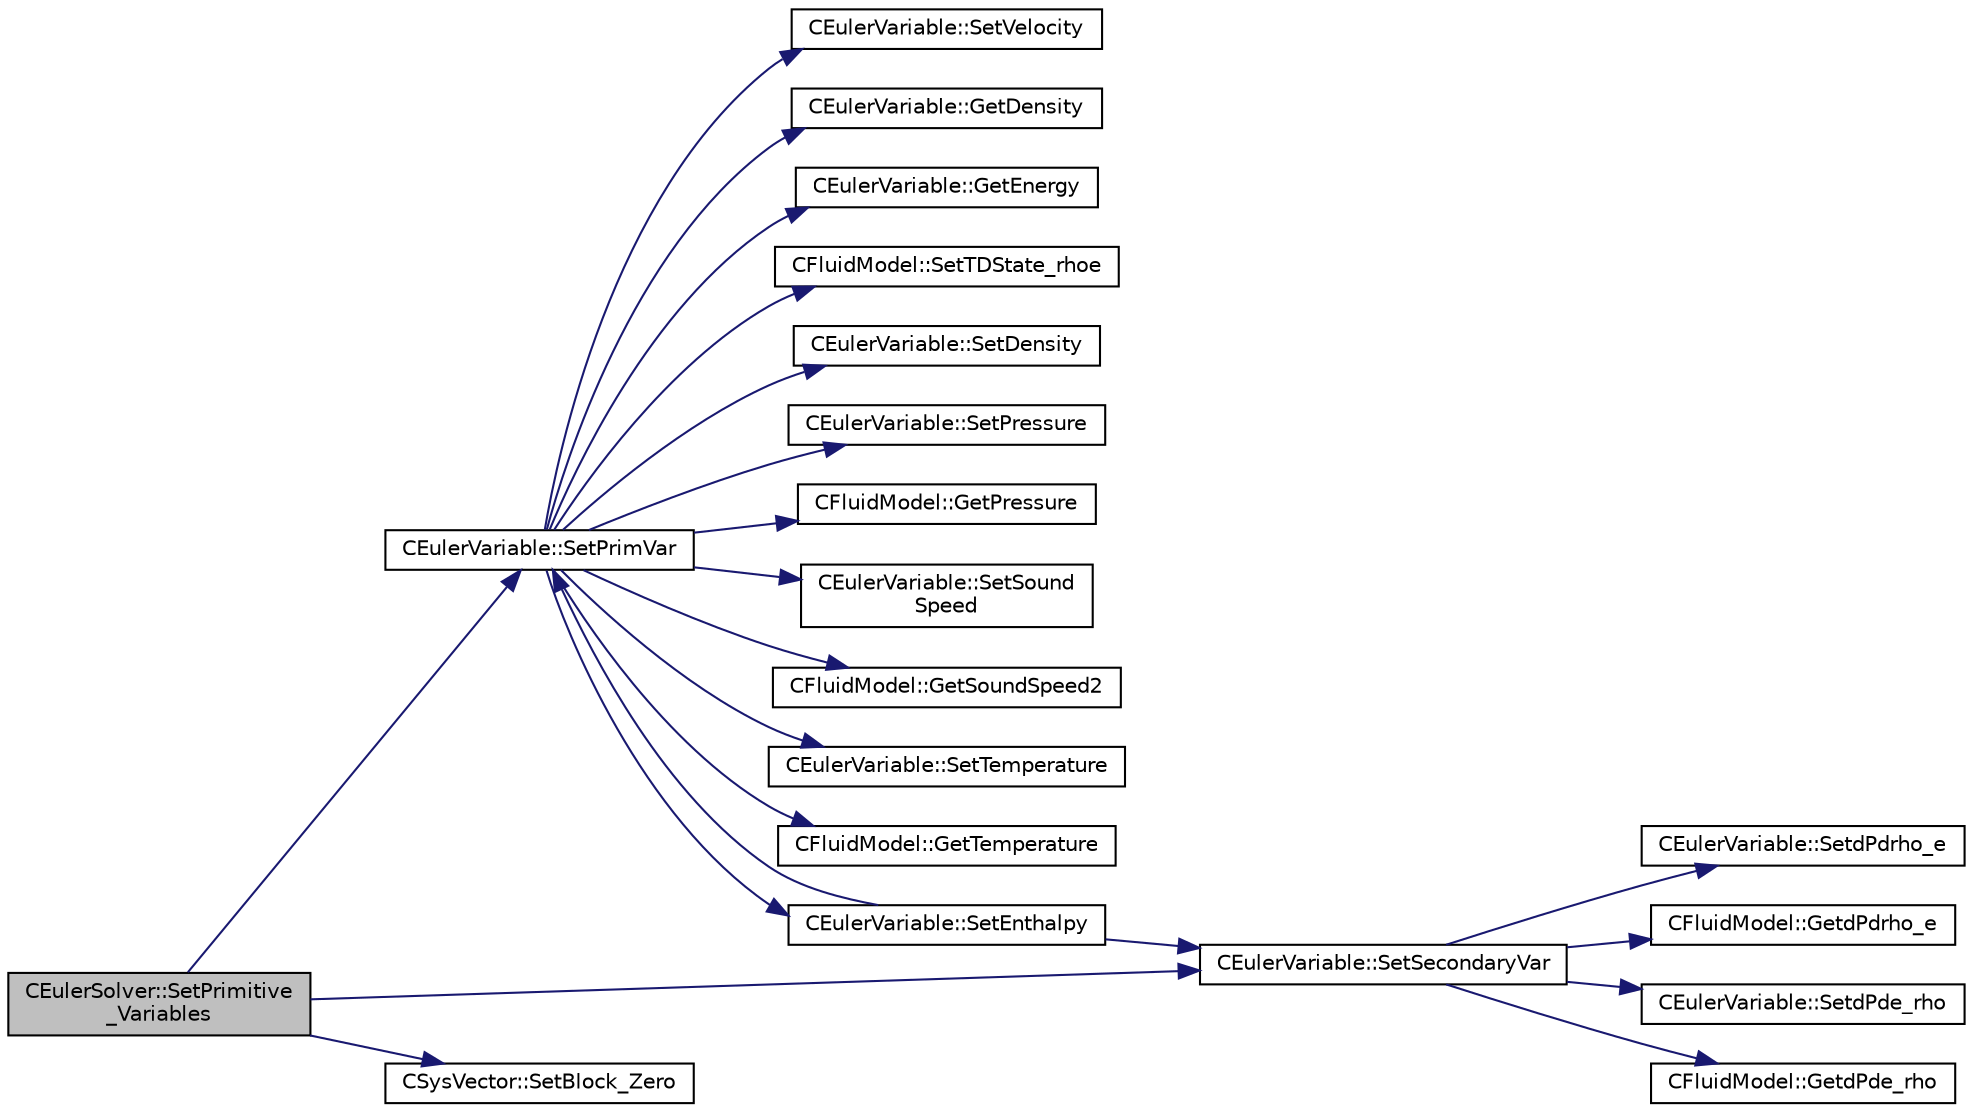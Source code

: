digraph "CEulerSolver::SetPrimitive_Variables"
{
  edge [fontname="Helvetica",fontsize="10",labelfontname="Helvetica",labelfontsize="10"];
  node [fontname="Helvetica",fontsize="10",shape=record];
  rankdir="LR";
  Node3806 [label="CEulerSolver::SetPrimitive\l_Variables",height=0.2,width=0.4,color="black", fillcolor="grey75", style="filled", fontcolor="black"];
  Node3806 -> Node3807 [color="midnightblue",fontsize="10",style="solid",fontname="Helvetica"];
  Node3807 [label="CEulerVariable::SetPrimVar",height=0.2,width=0.4,color="black", fillcolor="white", style="filled",URL="$class_c_euler_variable.html#a674dd196e3eed72a762eedec72b534fc",tooltip="Set all the primitive variables for compressible flows. "];
  Node3807 -> Node3808 [color="midnightblue",fontsize="10",style="solid",fontname="Helvetica"];
  Node3808 [label="CEulerVariable::SetVelocity",height=0.2,width=0.4,color="black", fillcolor="white", style="filled",URL="$class_c_euler_variable.html#a664c1a6685b067d3df3af00b88282d66",tooltip="Set the velocity vector from the solution. "];
  Node3807 -> Node3809 [color="midnightblue",fontsize="10",style="solid",fontname="Helvetica"];
  Node3809 [label="CEulerVariable::GetDensity",height=0.2,width=0.4,color="black", fillcolor="white", style="filled",URL="$class_c_euler_variable.html#ab8ef32400854040ecb883825f907bed3",tooltip="Get the density of the flow. "];
  Node3807 -> Node3810 [color="midnightblue",fontsize="10",style="solid",fontname="Helvetica"];
  Node3810 [label="CEulerVariable::GetEnergy",height=0.2,width=0.4,color="black", fillcolor="white", style="filled",URL="$class_c_euler_variable.html#afe285abdcb5077b50d80c03096566e2c",tooltip="Get the energy of the flow. "];
  Node3807 -> Node3811 [color="midnightblue",fontsize="10",style="solid",fontname="Helvetica"];
  Node3811 [label="CFluidModel::SetTDState_rhoe",height=0.2,width=0.4,color="black", fillcolor="white", style="filled",URL="$class_c_fluid_model.html#a90fdefd3a55d97d55d5211988c9a7ab1",tooltip="virtual member that would be different for each gas model implemented "];
  Node3807 -> Node3812 [color="midnightblue",fontsize="10",style="solid",fontname="Helvetica"];
  Node3812 [label="CEulerVariable::SetDensity",height=0.2,width=0.4,color="black", fillcolor="white", style="filled",URL="$class_c_euler_variable.html#a21145ed1dfb7720dbc78937ca705db8e",tooltip="Set the value of the density for the incompressible flows. "];
  Node3807 -> Node3813 [color="midnightblue",fontsize="10",style="solid",fontname="Helvetica"];
  Node3813 [label="CEulerVariable::SetPressure",height=0.2,width=0.4,color="black", fillcolor="white", style="filled",URL="$class_c_euler_variable.html#a6f087f26ae7d37bbbfc29c975cdddf59",tooltip="Set the value of the pressure. "];
  Node3807 -> Node3814 [color="midnightblue",fontsize="10",style="solid",fontname="Helvetica"];
  Node3814 [label="CFluidModel::GetPressure",height=0.2,width=0.4,color="black", fillcolor="white", style="filled",URL="$class_c_fluid_model.html#a169d9e9a0c7f8b5d35642940c62c4ecb",tooltip="Get fluid pressure. "];
  Node3807 -> Node3815 [color="midnightblue",fontsize="10",style="solid",fontname="Helvetica"];
  Node3815 [label="CEulerVariable::SetSound\lSpeed",height=0.2,width=0.4,color="black", fillcolor="white", style="filled",URL="$class_c_euler_variable.html#ace248119508c708304bae6b3532172bf",tooltip="Set the value of the speed of the sound. "];
  Node3807 -> Node3816 [color="midnightblue",fontsize="10",style="solid",fontname="Helvetica"];
  Node3816 [label="CFluidModel::GetSoundSpeed2",height=0.2,width=0.4,color="black", fillcolor="white", style="filled",URL="$class_c_fluid_model.html#a8c0910de10905f2ddcf02f1a9bb7ff61",tooltip="Get fluid speed of sound squared. "];
  Node3807 -> Node3817 [color="midnightblue",fontsize="10",style="solid",fontname="Helvetica"];
  Node3817 [label="CEulerVariable::SetTemperature",height=0.2,width=0.4,color="black", fillcolor="white", style="filled",URL="$class_c_euler_variable.html#a2c4edfb4b571cdfbe7e3f815e217deef",tooltip="Set the value of the temperature. "];
  Node3807 -> Node3818 [color="midnightblue",fontsize="10",style="solid",fontname="Helvetica"];
  Node3818 [label="CFluidModel::GetTemperature",height=0.2,width=0.4,color="black", fillcolor="white", style="filled",URL="$class_c_fluid_model.html#aeba3f29d27211ff50acad59477105969",tooltip="Get fluid temperature. "];
  Node3807 -> Node3819 [color="midnightblue",fontsize="10",style="solid",fontname="Helvetica"];
  Node3819 [label="CEulerVariable::SetEnthalpy",height=0.2,width=0.4,color="black", fillcolor="white", style="filled",URL="$class_c_euler_variable.html#ae090e3adc40d949b8dca77043daccddd",tooltip="Set the value of the enthalpy. "];
  Node3819 -> Node3807 [color="midnightblue",fontsize="10",style="solid",fontname="Helvetica"];
  Node3819 -> Node3820 [color="midnightblue",fontsize="10",style="solid",fontname="Helvetica"];
  Node3820 [label="CEulerVariable::SetSecondaryVar",height=0.2,width=0.4,color="black", fillcolor="white", style="filled",URL="$class_c_euler_variable.html#a006e3b1ff2c9bc458c975663b0d84ae7",tooltip="A virtual member. "];
  Node3820 -> Node3821 [color="midnightblue",fontsize="10",style="solid",fontname="Helvetica"];
  Node3821 [label="CEulerVariable::SetdPdrho_e",height=0.2,width=0.4,color="black", fillcolor="white", style="filled",URL="$class_c_euler_variable.html#adb61c56c7cad26a064966300021645d7",tooltip="A virtual member. "];
  Node3820 -> Node3822 [color="midnightblue",fontsize="10",style="solid",fontname="Helvetica"];
  Node3822 [label="CFluidModel::GetdPdrho_e",height=0.2,width=0.4,color="black", fillcolor="white", style="filled",URL="$class_c_fluid_model.html#ad4754fda288f96e22a395b5938a018dc",tooltip="Get fluid pressure partial derivative. "];
  Node3820 -> Node3823 [color="midnightblue",fontsize="10",style="solid",fontname="Helvetica"];
  Node3823 [label="CEulerVariable::SetdPde_rho",height=0.2,width=0.4,color="black", fillcolor="white", style="filled",URL="$class_c_euler_variable.html#a8df6d00795913b8152ffe2c49f902456",tooltip="A virtual member. "];
  Node3820 -> Node3824 [color="midnightblue",fontsize="10",style="solid",fontname="Helvetica"];
  Node3824 [label="CFluidModel::GetdPde_rho",height=0.2,width=0.4,color="black", fillcolor="white", style="filled",URL="$class_c_fluid_model.html#aad64c09dba03173f53b7d3c02f66df05",tooltip="Get fluid pressure partial derivative. "];
  Node3806 -> Node3820 [color="midnightblue",fontsize="10",style="solid",fontname="Helvetica"];
  Node3806 -> Node3825 [color="midnightblue",fontsize="10",style="solid",fontname="Helvetica"];
  Node3825 [label="CSysVector::SetBlock_Zero",height=0.2,width=0.4,color="black", fillcolor="white", style="filled",URL="$class_c_sys_vector.html#a9dedcec16bd6d95575de5b99e7a07e78",tooltip="Set the residual to zero. "];
}
